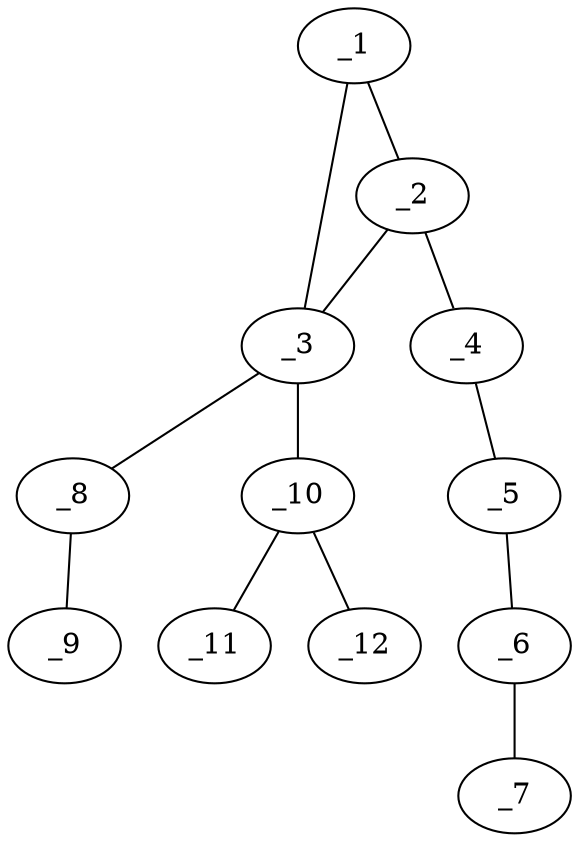 graph molid660421 {
	_1	 [charge=0,
		chem=1,
		symbol="C  ",
		x=5,
		y="0.75"];
	_2	 [charge=0,
		chem=1,
		symbol="C  ",
		x=5,
		y="-0.25"];
	_1 -- _2	 [valence=2];
	_3	 [charge=0,
		chem=1,
		symbol="C  ",
		x="5.866",
		y="0.25"];
	_1 -- _3	 [valence=1];
	_2 -- _3	 [valence=1];
	_4	 [charge=0,
		chem=1,
		symbol="C  ",
		x="4.5",
		y="-1.116"];
	_2 -- _4	 [valence=1];
	_8	 [charge=0,
		chem=1,
		symbol="C  ",
		x="6.366",
		y="-0.616"];
	_3 -- _8	 [valence=1];
	_10	 [charge=1,
		chem=4,
		symbol="N  ",
		x="6.366",
		y="1.116"];
	_3 -- _10	 [valence=1];
	_5	 [charge=0,
		chem=1,
		symbol="C  ",
		x="3.5",
		y="-1.116"];
	_4 -- _5	 [valence=1];
	_6	 [charge=0,
		chem=1,
		symbol="C  ",
		x=3,
		y="-1.9821"];
	_5 -- _6	 [valence=1];
	_7	 [charge=0,
		chem=1,
		symbol="C  ",
		x=2,
		y="-1.9821"];
	_6 -- _7	 [valence=1];
	_9	 [charge=0,
		chem=4,
		symbol="N  ",
		x="6.866",
		y="-1.482"];
	_8 -- _9	 [valence=3];
	_11	 [charge=0,
		chem=2,
		symbol="O  ",
		x="7.366",
		y="1.116"];
	_10 -- _11	 [valence=2];
	_12	 [charge="-1",
		chem=2,
		symbol="O  ",
		x="5.866",
		y="1.9821"];
	_10 -- _12	 [valence=1];
}
